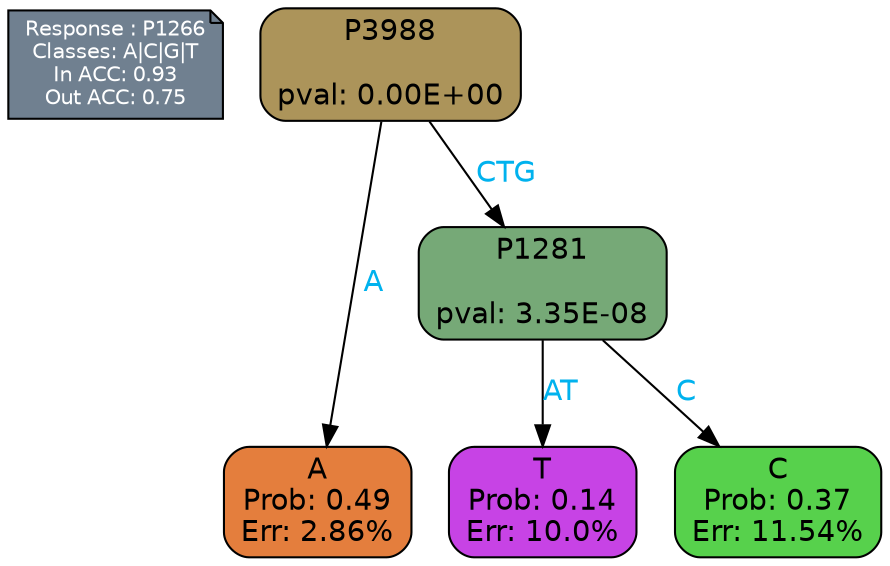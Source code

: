 digraph Tree {
node [shape=box, style="filled, rounded", color="black", fontname=helvetica] ;
graph [ranksep=equally, splines=polylines, bgcolor=transparent, dpi=600] ;
edge [fontname=helvetica] ;
LEGEND [label="Response : P1266
Classes: A|C|G|T
In ACC: 0.93
Out ACC: 0.75
",shape=note,align=left,style=filled,fillcolor="slategray",fontcolor="white",fontsize=10];1 [label="P3988

pval: 0.00E+00", fillcolor="#ac945a"] ;
2 [label="A
Prob: 0.49
Err: 2.86%", fillcolor="#e47e3d"] ;
3 [label="P1281

pval: 3.35E-08", fillcolor="#76a977"] ;
4 [label="T
Prob: 0.14
Err: 10.0%", fillcolor="#c743e5"] ;
5 [label="C
Prob: 0.37
Err: 11.54%", fillcolor="#57d14c"] ;
1 -> 2 [label="A",fontcolor=deepskyblue2] ;
1 -> 3 [label="CTG",fontcolor=deepskyblue2] ;
3 -> 4 [label="AT",fontcolor=deepskyblue2] ;
3 -> 5 [label="C",fontcolor=deepskyblue2] ;
{rank = same; 2;4;5;}{rank = same; LEGEND;1;}}